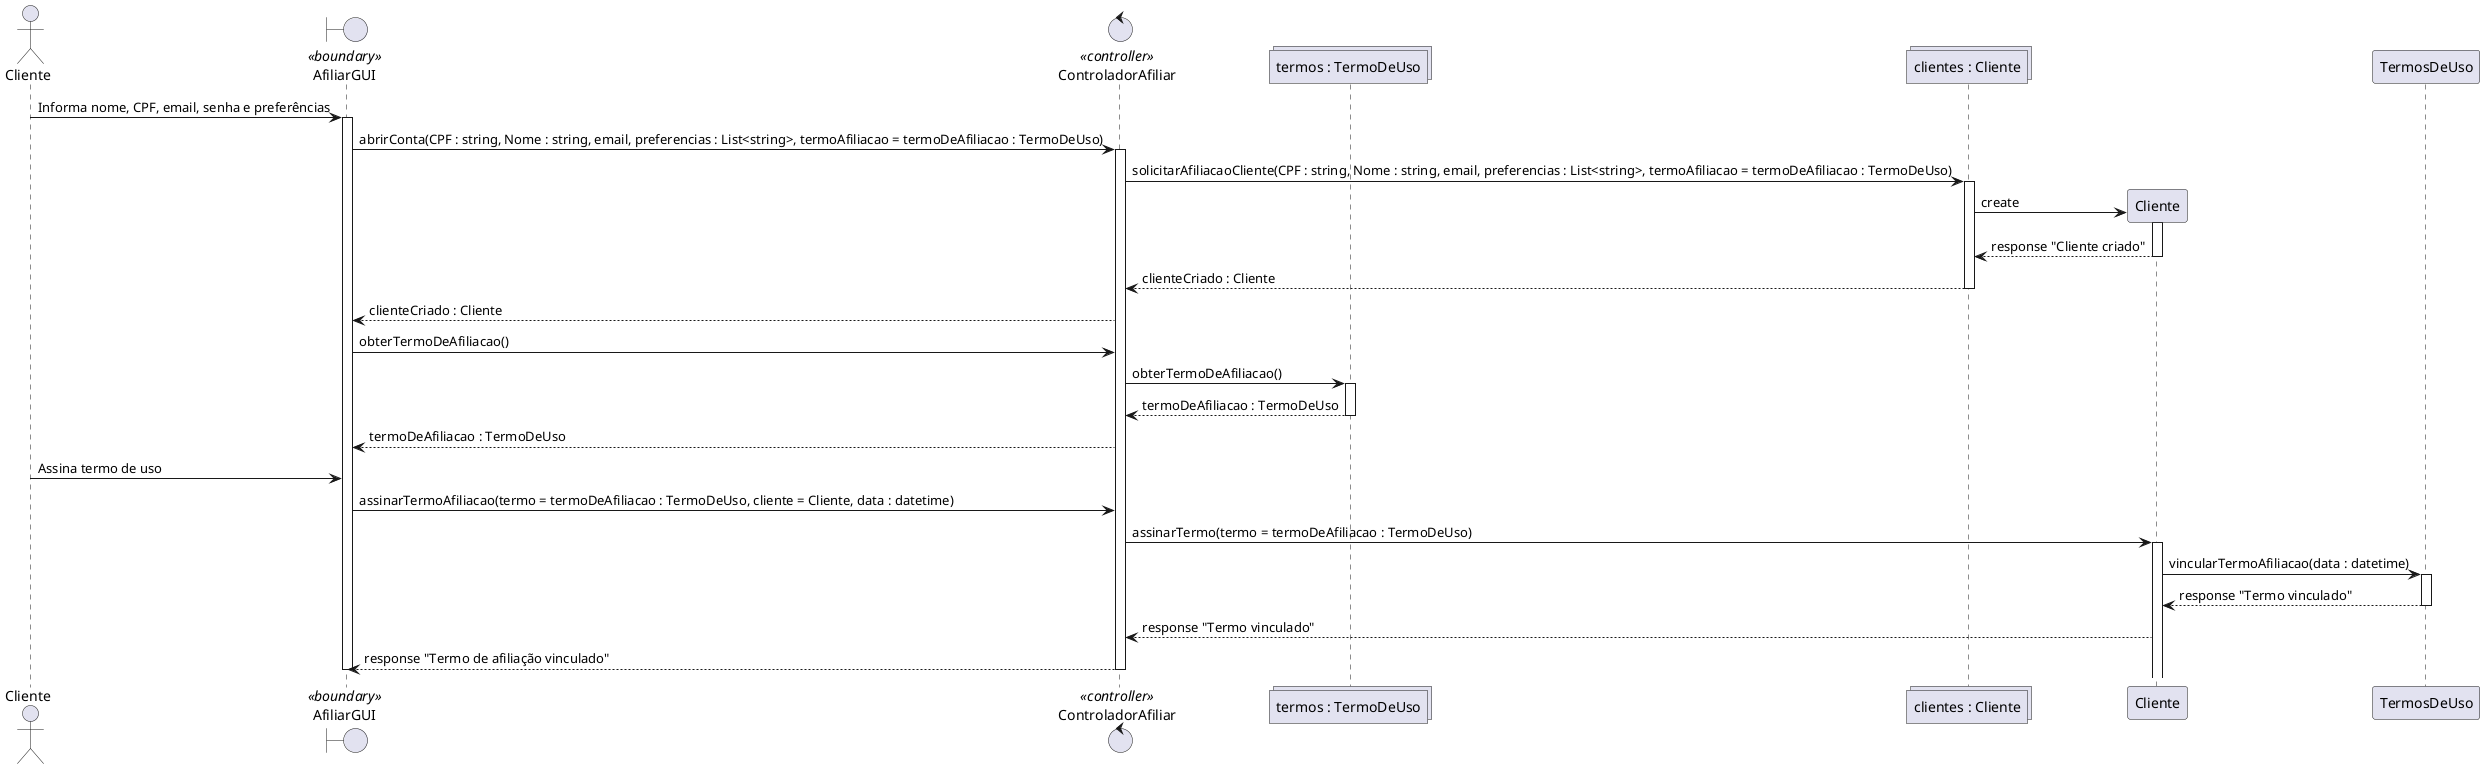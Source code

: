 @startuml

    actor Cliente as ator_cliente
    boundary AfiliarGUI as fronteira <<boundary>>
    control ControladorAfiliar as controler <<controller>>
    collections "termos : TermoDeUso" as lista_termo
    collections "clientes : Cliente" as lista_clientes
    participant Cliente
    participant TermosDeUso as class_termo

 
    ator_cliente -> fronteira : Informa nome, CPF, email, senha e preferências
    activate fronteira
    fronteira -> controler : abrirConta(CPF : string, Nome : string, email, preferencias : List<string>, termoAfiliacao = termoDeAfiliacao : TermoDeUso)
    activate controler
    controler -> lista_clientes : solicitarAfiliacaoCliente(CPF : string, Nome : string, email, preferencias : List<string>, termoAfiliacao = termoDeAfiliacao : TermoDeUso)
    activate lista_clientes
    lista_clientes ->  Cliente **: create 
    activate Cliente
    Cliente --> lista_clientes : response "Cliente criado"
    deactivate Cliente
    lista_clientes --> controler : clienteCriado : Cliente
    deactivate lista_clientes
    controler --> fronteira : clienteCriado : Cliente
    fronteira -> controler : obterTermoDeAfiliacao()

    controler -> lista_termo: obterTermoDeAfiliacao()
    activate lista_termo
    lista_termo --> controler : termoDeAfiliacao : TermoDeUso
    deactivate lista_termo
    controler --> fronteira : termoDeAfiliacao : TermoDeUso

    ator_cliente -> fronteira : Assina termo de uso
    fronteira -> controler : assinarTermoAfiliacao(termo = termoDeAfiliacao : TermoDeUso, cliente = Cliente, data : datetime)
    controler -> Cliente : assinarTermo(termo = termoDeAfiliacao : TermoDeUso)
    activate Cliente

    Cliente -> class_termo : vincularTermoAfiliacao(data : datetime)
    activate class_termo
    class_termo --> Cliente : response "Termo vinculado"
    deactivate class_termo
    Cliente --> controler : response "Termo vinculado"
    controler --> fronteira : response "Termo de afiliação vinculado" 

    deactivate controler
    deactivate fronteira

@enduml
